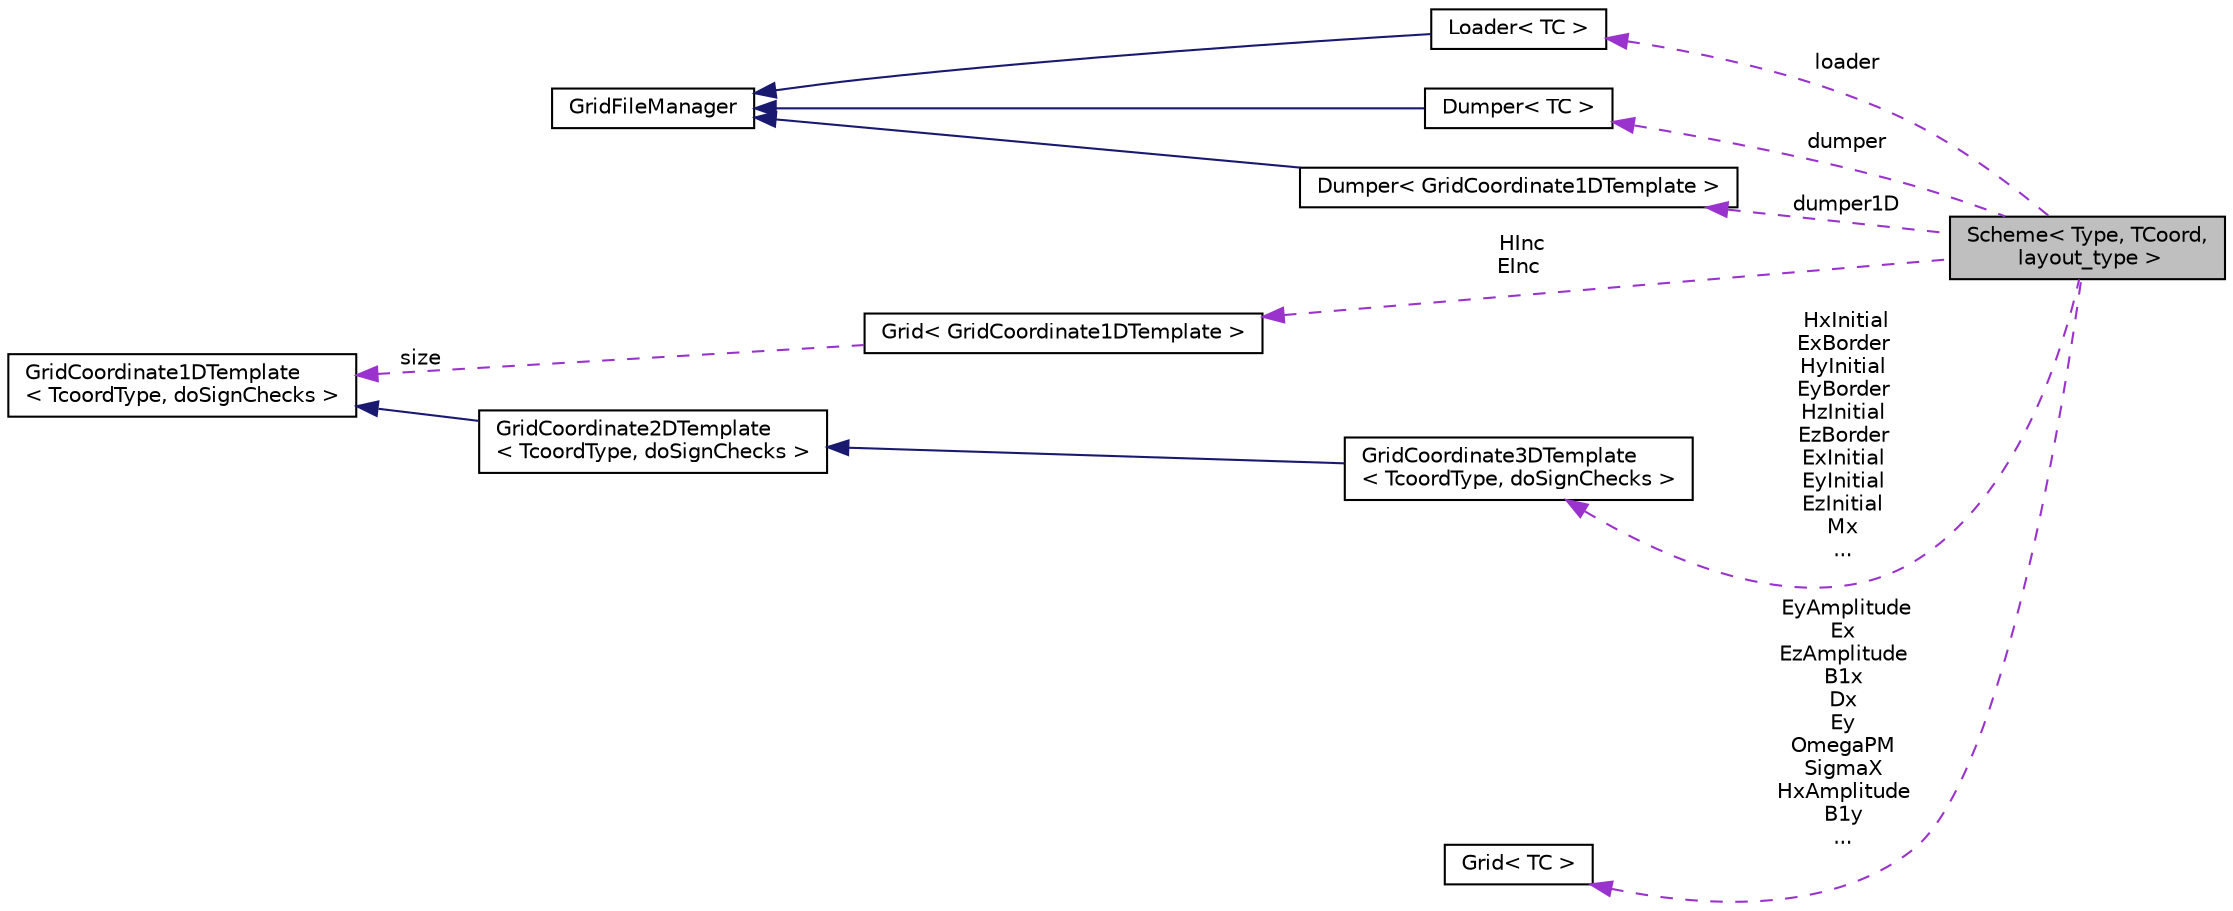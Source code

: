 digraph "Scheme&lt; Type, TCoord, layout_type &gt;"
{
  edge [fontname="Helvetica",fontsize="10",labelfontname="Helvetica",labelfontsize="10"];
  node [fontname="Helvetica",fontsize="10",shape=record];
  rankdir="LR";
  Node1 [label="Scheme\< Type, TCoord,\l layout_type \>",height=0.2,width=0.4,color="black", fillcolor="grey75", style="filled", fontcolor="black"];
  Node2 -> Node1 [dir="back",color="darkorchid3",fontsize="10",style="dashed",label=" loader" ,fontname="Helvetica"];
  Node2 [label="Loader\< TC \>",height=0.2,width=0.4,color="black", fillcolor="white", style="filled",URL="$classLoader.html"];
  Node3 -> Node2 [dir="back",color="midnightblue",fontsize="10",style="solid",fontname="Helvetica"];
  Node3 [label="GridFileManager",height=0.2,width=0.4,color="black", fillcolor="white", style="filled",URL="$classGridFileManager.html"];
  Node4 -> Node1 [dir="back",color="darkorchid3",fontsize="10",style="dashed",label=" HInc\nEInc" ,fontname="Helvetica"];
  Node4 [label="Grid\< GridCoordinate1DTemplate \>",height=0.2,width=0.4,color="black", fillcolor="white", style="filled",URL="$classGrid.html"];
  Node5 -> Node4 [dir="back",color="darkorchid3",fontsize="10",style="dashed",label=" size" ,fontname="Helvetica"];
  Node5 [label="GridCoordinate1DTemplate\l\< TcoordType, doSignChecks \>",height=0.2,width=0.4,color="black", fillcolor="white", style="filled",URL="$classGridCoordinate1DTemplate.html"];
  Node6 -> Node1 [dir="back",color="darkorchid3",fontsize="10",style="dashed",label=" EyAmplitude\nEx\nEzAmplitude\nB1x\nDx\nEy\nOmegaPM\nSigmaX\nHxAmplitude\nB1y\n..." ,fontname="Helvetica"];
  Node6 [label="Grid\< TC \>",height=0.2,width=0.4,color="black", fillcolor="white", style="filled",URL="$classGrid.html"];
  Node7 -> Node1 [dir="back",color="darkorchid3",fontsize="10",style="dashed",label=" HxInitial\nExBorder\nHyInitial\nEyBorder\nHzInitial\nEzBorder\nExInitial\nEyInitial\nEzInitial\nMx\n..." ,fontname="Helvetica"];
  Node7 [label="GridCoordinate3DTemplate\l\< TcoordType, doSignChecks \>",height=0.2,width=0.4,color="black", fillcolor="white", style="filled",URL="$classGridCoordinate3DTemplate.html"];
  Node8 -> Node7 [dir="back",color="midnightblue",fontsize="10",style="solid",fontname="Helvetica"];
  Node8 [label="GridCoordinate2DTemplate\l\< TcoordType, doSignChecks \>",height=0.2,width=0.4,color="black", fillcolor="white", style="filled",URL="$classGridCoordinate2DTemplate.html"];
  Node5 -> Node8 [dir="back",color="midnightblue",fontsize="10",style="solid",fontname="Helvetica"];
  Node9 -> Node1 [dir="back",color="darkorchid3",fontsize="10",style="dashed",label=" dumper" ,fontname="Helvetica"];
  Node9 [label="Dumper\< TC \>",height=0.2,width=0.4,color="black", fillcolor="white", style="filled",URL="$classDumper.html"];
  Node3 -> Node9 [dir="back",color="midnightblue",fontsize="10",style="solid",fontname="Helvetica"];
  Node10 -> Node1 [dir="back",color="darkorchid3",fontsize="10",style="dashed",label=" dumper1D" ,fontname="Helvetica"];
  Node10 [label="Dumper\< GridCoordinate1DTemplate \>",height=0.2,width=0.4,color="black", fillcolor="white", style="filled",URL="$classDumper.html"];
  Node3 -> Node10 [dir="back",color="midnightblue",fontsize="10",style="solid",fontname="Helvetica"];
}
